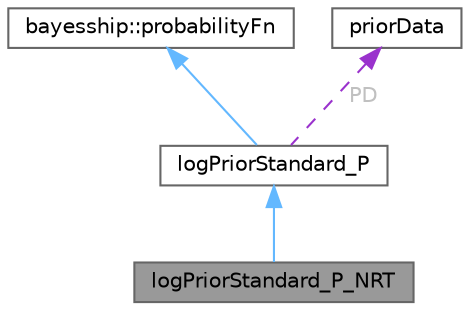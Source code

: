 digraph "logPriorStandard_P_NRT"
{
 // LATEX_PDF_SIZE
  bgcolor="transparent";
  edge [fontname=Helvetica,fontsize=10,labelfontname=Helvetica,labelfontsize=10];
  node [fontname=Helvetica,fontsize=10,shape=box,height=0.2,width=0.4];
  Node1 [id="Node000001",label="logPriorStandard_P_NRT",height=0.2,width=0.4,color="gray40", fillcolor="grey60", style="filled", fontcolor="black",tooltip=" "];
  Node2 -> Node1 [id="edge1_Node000001_Node000002",dir="back",color="steelblue1",style="solid",tooltip=" "];
  Node2 [id="Node000002",label="logPriorStandard_P",height=0.2,width=0.4,color="gray40", fillcolor="white", style="filled",URL="$classlogPriorStandard__P.html",tooltip=" "];
  Node3 -> Node2 [id="edge2_Node000002_Node000003",dir="back",color="steelblue1",style="solid",tooltip=" "];
  Node3 [id="Node000003",label="bayesship::probabilityFn",height=0.2,width=0.4,color="gray40", fillcolor="white", style="filled",tooltip=" "];
  Node4 -> Node2 [id="edge3_Node000002_Node000004",dir="back",color="darkorchid3",style="dashed",tooltip=" ",label=" PD",fontcolor="grey" ];
  Node4 [id="Node000004",label="priorData",height=0.2,width=0.4,color="gray40", fillcolor="white", style="filled",URL="$structpriorData.html",tooltip=" "];
}
